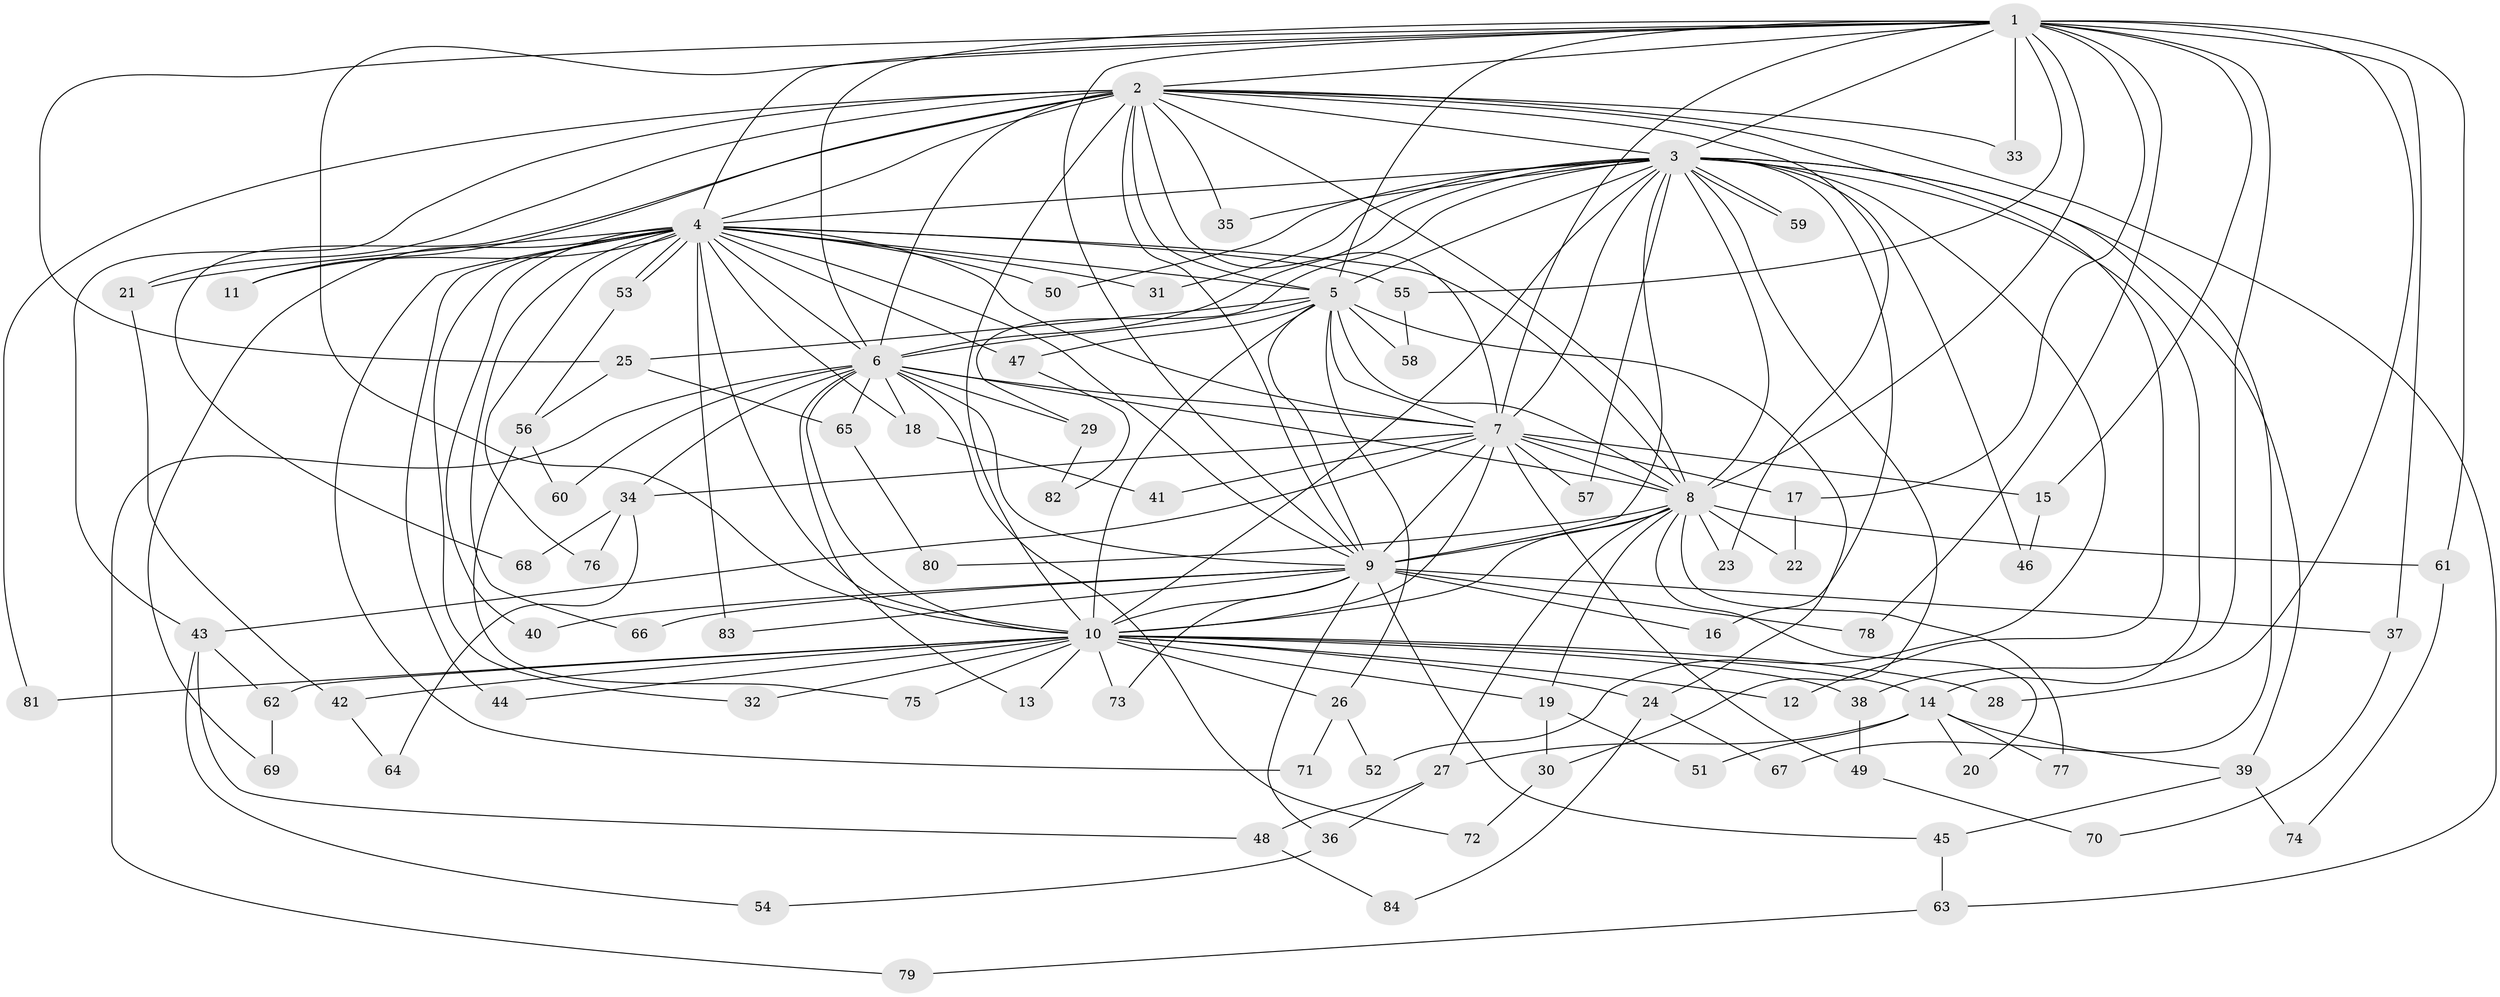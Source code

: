 // Generated by graph-tools (version 1.1) at 2025/35/03/09/25 02:35:00]
// undirected, 84 vertices, 193 edges
graph export_dot {
graph [start="1"]
  node [color=gray90,style=filled];
  1;
  2;
  3;
  4;
  5;
  6;
  7;
  8;
  9;
  10;
  11;
  12;
  13;
  14;
  15;
  16;
  17;
  18;
  19;
  20;
  21;
  22;
  23;
  24;
  25;
  26;
  27;
  28;
  29;
  30;
  31;
  32;
  33;
  34;
  35;
  36;
  37;
  38;
  39;
  40;
  41;
  42;
  43;
  44;
  45;
  46;
  47;
  48;
  49;
  50;
  51;
  52;
  53;
  54;
  55;
  56;
  57;
  58;
  59;
  60;
  61;
  62;
  63;
  64;
  65;
  66;
  67;
  68;
  69;
  70;
  71;
  72;
  73;
  74;
  75;
  76;
  77;
  78;
  79;
  80;
  81;
  82;
  83;
  84;
  1 -- 2;
  1 -- 3;
  1 -- 4;
  1 -- 5;
  1 -- 6;
  1 -- 7;
  1 -- 8;
  1 -- 9;
  1 -- 10;
  1 -- 15;
  1 -- 17;
  1 -- 25;
  1 -- 28;
  1 -- 33;
  1 -- 37;
  1 -- 38;
  1 -- 55;
  1 -- 61;
  1 -- 78;
  2 -- 3;
  2 -- 4;
  2 -- 5;
  2 -- 6;
  2 -- 7;
  2 -- 8;
  2 -- 9;
  2 -- 10;
  2 -- 11;
  2 -- 12;
  2 -- 21;
  2 -- 23;
  2 -- 33;
  2 -- 35;
  2 -- 43;
  2 -- 63;
  2 -- 68;
  2 -- 81;
  3 -- 4;
  3 -- 5;
  3 -- 6;
  3 -- 7;
  3 -- 8;
  3 -- 9;
  3 -- 10;
  3 -- 14;
  3 -- 16;
  3 -- 29;
  3 -- 30;
  3 -- 31;
  3 -- 35;
  3 -- 39;
  3 -- 46;
  3 -- 50;
  3 -- 52;
  3 -- 57;
  3 -- 59;
  3 -- 59;
  3 -- 67;
  4 -- 5;
  4 -- 6;
  4 -- 7;
  4 -- 8;
  4 -- 9;
  4 -- 10;
  4 -- 11;
  4 -- 18;
  4 -- 21;
  4 -- 31;
  4 -- 32;
  4 -- 40;
  4 -- 44;
  4 -- 47;
  4 -- 50;
  4 -- 53;
  4 -- 53;
  4 -- 55;
  4 -- 66;
  4 -- 69;
  4 -- 71;
  4 -- 76;
  4 -- 83;
  5 -- 6;
  5 -- 7;
  5 -- 8;
  5 -- 9;
  5 -- 10;
  5 -- 24;
  5 -- 25;
  5 -- 26;
  5 -- 47;
  5 -- 58;
  6 -- 7;
  6 -- 8;
  6 -- 9;
  6 -- 10;
  6 -- 13;
  6 -- 18;
  6 -- 29;
  6 -- 34;
  6 -- 60;
  6 -- 65;
  6 -- 72;
  6 -- 79;
  7 -- 8;
  7 -- 9;
  7 -- 10;
  7 -- 15;
  7 -- 17;
  7 -- 34;
  7 -- 41;
  7 -- 43;
  7 -- 49;
  7 -- 57;
  8 -- 9;
  8 -- 10;
  8 -- 19;
  8 -- 20;
  8 -- 22;
  8 -- 23;
  8 -- 27;
  8 -- 61;
  8 -- 77;
  8 -- 80;
  9 -- 10;
  9 -- 16;
  9 -- 36;
  9 -- 37;
  9 -- 40;
  9 -- 45;
  9 -- 66;
  9 -- 73;
  9 -- 78;
  9 -- 83;
  10 -- 12;
  10 -- 13;
  10 -- 14;
  10 -- 19;
  10 -- 24;
  10 -- 26;
  10 -- 28;
  10 -- 32;
  10 -- 38;
  10 -- 42;
  10 -- 44;
  10 -- 62;
  10 -- 73;
  10 -- 75;
  10 -- 81;
  14 -- 20;
  14 -- 27;
  14 -- 39;
  14 -- 51;
  14 -- 77;
  15 -- 46;
  17 -- 22;
  18 -- 41;
  19 -- 30;
  19 -- 51;
  21 -- 42;
  24 -- 67;
  24 -- 84;
  25 -- 56;
  25 -- 65;
  26 -- 52;
  26 -- 71;
  27 -- 36;
  27 -- 48;
  29 -- 82;
  30 -- 72;
  34 -- 64;
  34 -- 68;
  34 -- 76;
  36 -- 54;
  37 -- 70;
  38 -- 49;
  39 -- 45;
  39 -- 74;
  42 -- 64;
  43 -- 48;
  43 -- 54;
  43 -- 62;
  45 -- 63;
  47 -- 82;
  48 -- 84;
  49 -- 70;
  53 -- 56;
  55 -- 58;
  56 -- 60;
  56 -- 75;
  61 -- 74;
  62 -- 69;
  63 -- 79;
  65 -- 80;
}
